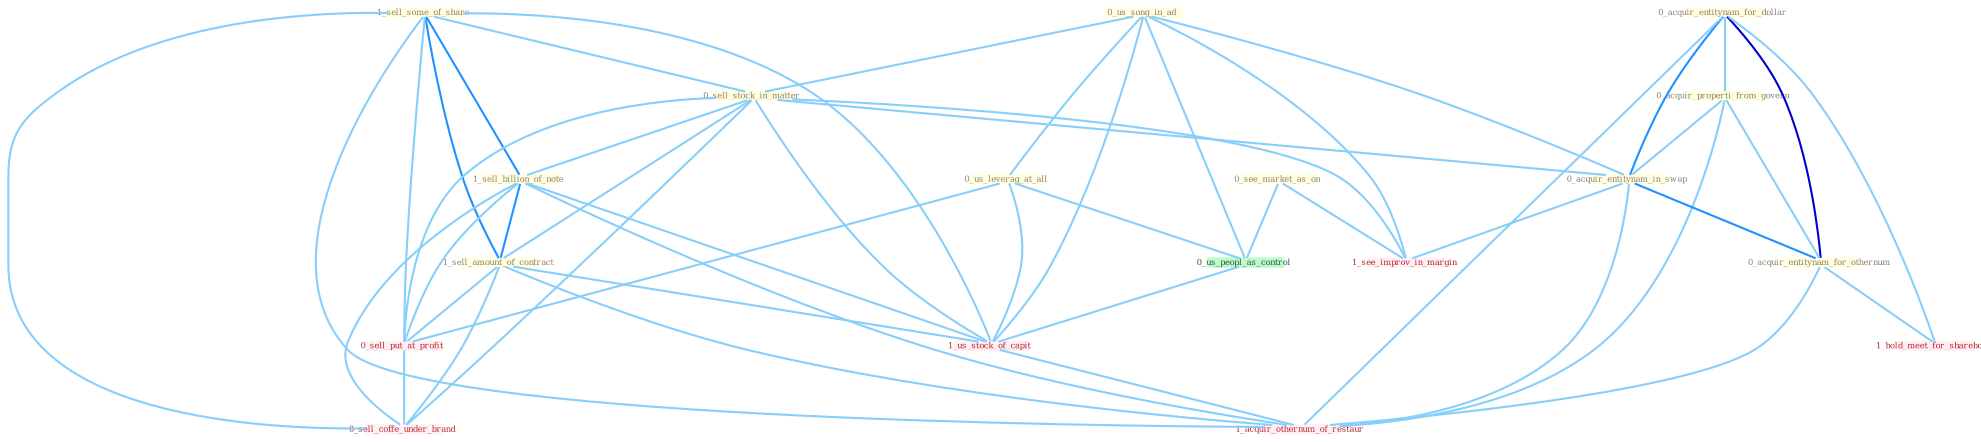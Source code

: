 Graph G{ 
    node
    [shape=polygon,style=filled,width=.5,height=.06,color="#BDFCC9",fixedsize=true,fontsize=4,
    fontcolor="#2f4f4f"];
    {node
    [color="#ffffe0", fontcolor="#8b7d6b"] "0_us_song_in_ad " "0_us_leverag_at_all " "0_acquir_entitynam_for_dollar " "1_sell_some_of_share " "0_acquir_properti_from_govern " "0_sell_stock_in_matter " "0_see_market_as_on " "1_sell_billion_of_note " "0_acquir_entitynam_in_swap " "1_sell_amount_of_contract " "0_acquir_entitynam_for_othernum "}
{node [color="#fff0f5", fontcolor="#b22222"] "0_sell_put_at_profit " "1_us_stock_of_capit " "1_see_improv_in_margin " "0_sell_coffe_under_brand " "1_hold_meet_for_sharehold " "1_acquir_othernum_of_restaur "}
edge [color="#B0E2FF"];

	"0_us_song_in_ad " -- "0_us_leverag_at_all " [w="1", color="#87cefa" ];
	"0_us_song_in_ad " -- "0_sell_stock_in_matter " [w="1", color="#87cefa" ];
	"0_us_song_in_ad " -- "0_acquir_entitynam_in_swap " [w="1", color="#87cefa" ];
	"0_us_song_in_ad " -- "0_us_peopl_as_control " [w="1", color="#87cefa" ];
	"0_us_song_in_ad " -- "1_us_stock_of_capit " [w="1", color="#87cefa" ];
	"0_us_song_in_ad " -- "1_see_improv_in_margin " [w="1", color="#87cefa" ];
	"0_us_leverag_at_all " -- "0_us_peopl_as_control " [w="1", color="#87cefa" ];
	"0_us_leverag_at_all " -- "0_sell_put_at_profit " [w="1", color="#87cefa" ];
	"0_us_leverag_at_all " -- "1_us_stock_of_capit " [w="1", color="#87cefa" ];
	"0_acquir_entitynam_for_dollar " -- "0_acquir_properti_from_govern " [w="1", color="#87cefa" ];
	"0_acquir_entitynam_for_dollar " -- "0_acquir_entitynam_in_swap " [w="2", color="#1e90ff" , len=0.8];
	"0_acquir_entitynam_for_dollar " -- "0_acquir_entitynam_for_othernum " [w="3", color="#0000cd" , len=0.6];
	"0_acquir_entitynam_for_dollar " -- "1_hold_meet_for_sharehold " [w="1", color="#87cefa" ];
	"0_acquir_entitynam_for_dollar " -- "1_acquir_othernum_of_restaur " [w="1", color="#87cefa" ];
	"1_sell_some_of_share " -- "0_sell_stock_in_matter " [w="1", color="#87cefa" ];
	"1_sell_some_of_share " -- "1_sell_billion_of_note " [w="2", color="#1e90ff" , len=0.8];
	"1_sell_some_of_share " -- "1_sell_amount_of_contract " [w="2", color="#1e90ff" , len=0.8];
	"1_sell_some_of_share " -- "0_sell_put_at_profit " [w="1", color="#87cefa" ];
	"1_sell_some_of_share " -- "1_us_stock_of_capit " [w="1", color="#87cefa" ];
	"1_sell_some_of_share " -- "0_sell_coffe_under_brand " [w="1", color="#87cefa" ];
	"1_sell_some_of_share " -- "1_acquir_othernum_of_restaur " [w="1", color="#87cefa" ];
	"0_acquir_properti_from_govern " -- "0_acquir_entitynam_in_swap " [w="1", color="#87cefa" ];
	"0_acquir_properti_from_govern " -- "0_acquir_entitynam_for_othernum " [w="1", color="#87cefa" ];
	"0_acquir_properti_from_govern " -- "1_acquir_othernum_of_restaur " [w="1", color="#87cefa" ];
	"0_sell_stock_in_matter " -- "1_sell_billion_of_note " [w="1", color="#87cefa" ];
	"0_sell_stock_in_matter " -- "0_acquir_entitynam_in_swap " [w="1", color="#87cefa" ];
	"0_sell_stock_in_matter " -- "1_sell_amount_of_contract " [w="1", color="#87cefa" ];
	"0_sell_stock_in_matter " -- "0_sell_put_at_profit " [w="1", color="#87cefa" ];
	"0_sell_stock_in_matter " -- "1_us_stock_of_capit " [w="1", color="#87cefa" ];
	"0_sell_stock_in_matter " -- "1_see_improv_in_margin " [w="1", color="#87cefa" ];
	"0_sell_stock_in_matter " -- "0_sell_coffe_under_brand " [w="1", color="#87cefa" ];
	"0_see_market_as_on " -- "0_us_peopl_as_control " [w="1", color="#87cefa" ];
	"0_see_market_as_on " -- "1_see_improv_in_margin " [w="1", color="#87cefa" ];
	"1_sell_billion_of_note " -- "1_sell_amount_of_contract " [w="2", color="#1e90ff" , len=0.8];
	"1_sell_billion_of_note " -- "0_sell_put_at_profit " [w="1", color="#87cefa" ];
	"1_sell_billion_of_note " -- "1_us_stock_of_capit " [w="1", color="#87cefa" ];
	"1_sell_billion_of_note " -- "0_sell_coffe_under_brand " [w="1", color="#87cefa" ];
	"1_sell_billion_of_note " -- "1_acquir_othernum_of_restaur " [w="1", color="#87cefa" ];
	"0_acquir_entitynam_in_swap " -- "0_acquir_entitynam_for_othernum " [w="2", color="#1e90ff" , len=0.8];
	"0_acquir_entitynam_in_swap " -- "1_see_improv_in_margin " [w="1", color="#87cefa" ];
	"0_acquir_entitynam_in_swap " -- "1_acquir_othernum_of_restaur " [w="1", color="#87cefa" ];
	"1_sell_amount_of_contract " -- "0_sell_put_at_profit " [w="1", color="#87cefa" ];
	"1_sell_amount_of_contract " -- "1_us_stock_of_capit " [w="1", color="#87cefa" ];
	"1_sell_amount_of_contract " -- "0_sell_coffe_under_brand " [w="1", color="#87cefa" ];
	"1_sell_amount_of_contract " -- "1_acquir_othernum_of_restaur " [w="1", color="#87cefa" ];
	"0_acquir_entitynam_for_othernum " -- "1_hold_meet_for_sharehold " [w="1", color="#87cefa" ];
	"0_acquir_entitynam_for_othernum " -- "1_acquir_othernum_of_restaur " [w="1", color="#87cefa" ];
	"0_us_peopl_as_control " -- "1_us_stock_of_capit " [w="1", color="#87cefa" ];
	"0_sell_put_at_profit " -- "0_sell_coffe_under_brand " [w="1", color="#87cefa" ];
	"1_us_stock_of_capit " -- "1_acquir_othernum_of_restaur " [w="1", color="#87cefa" ];
}